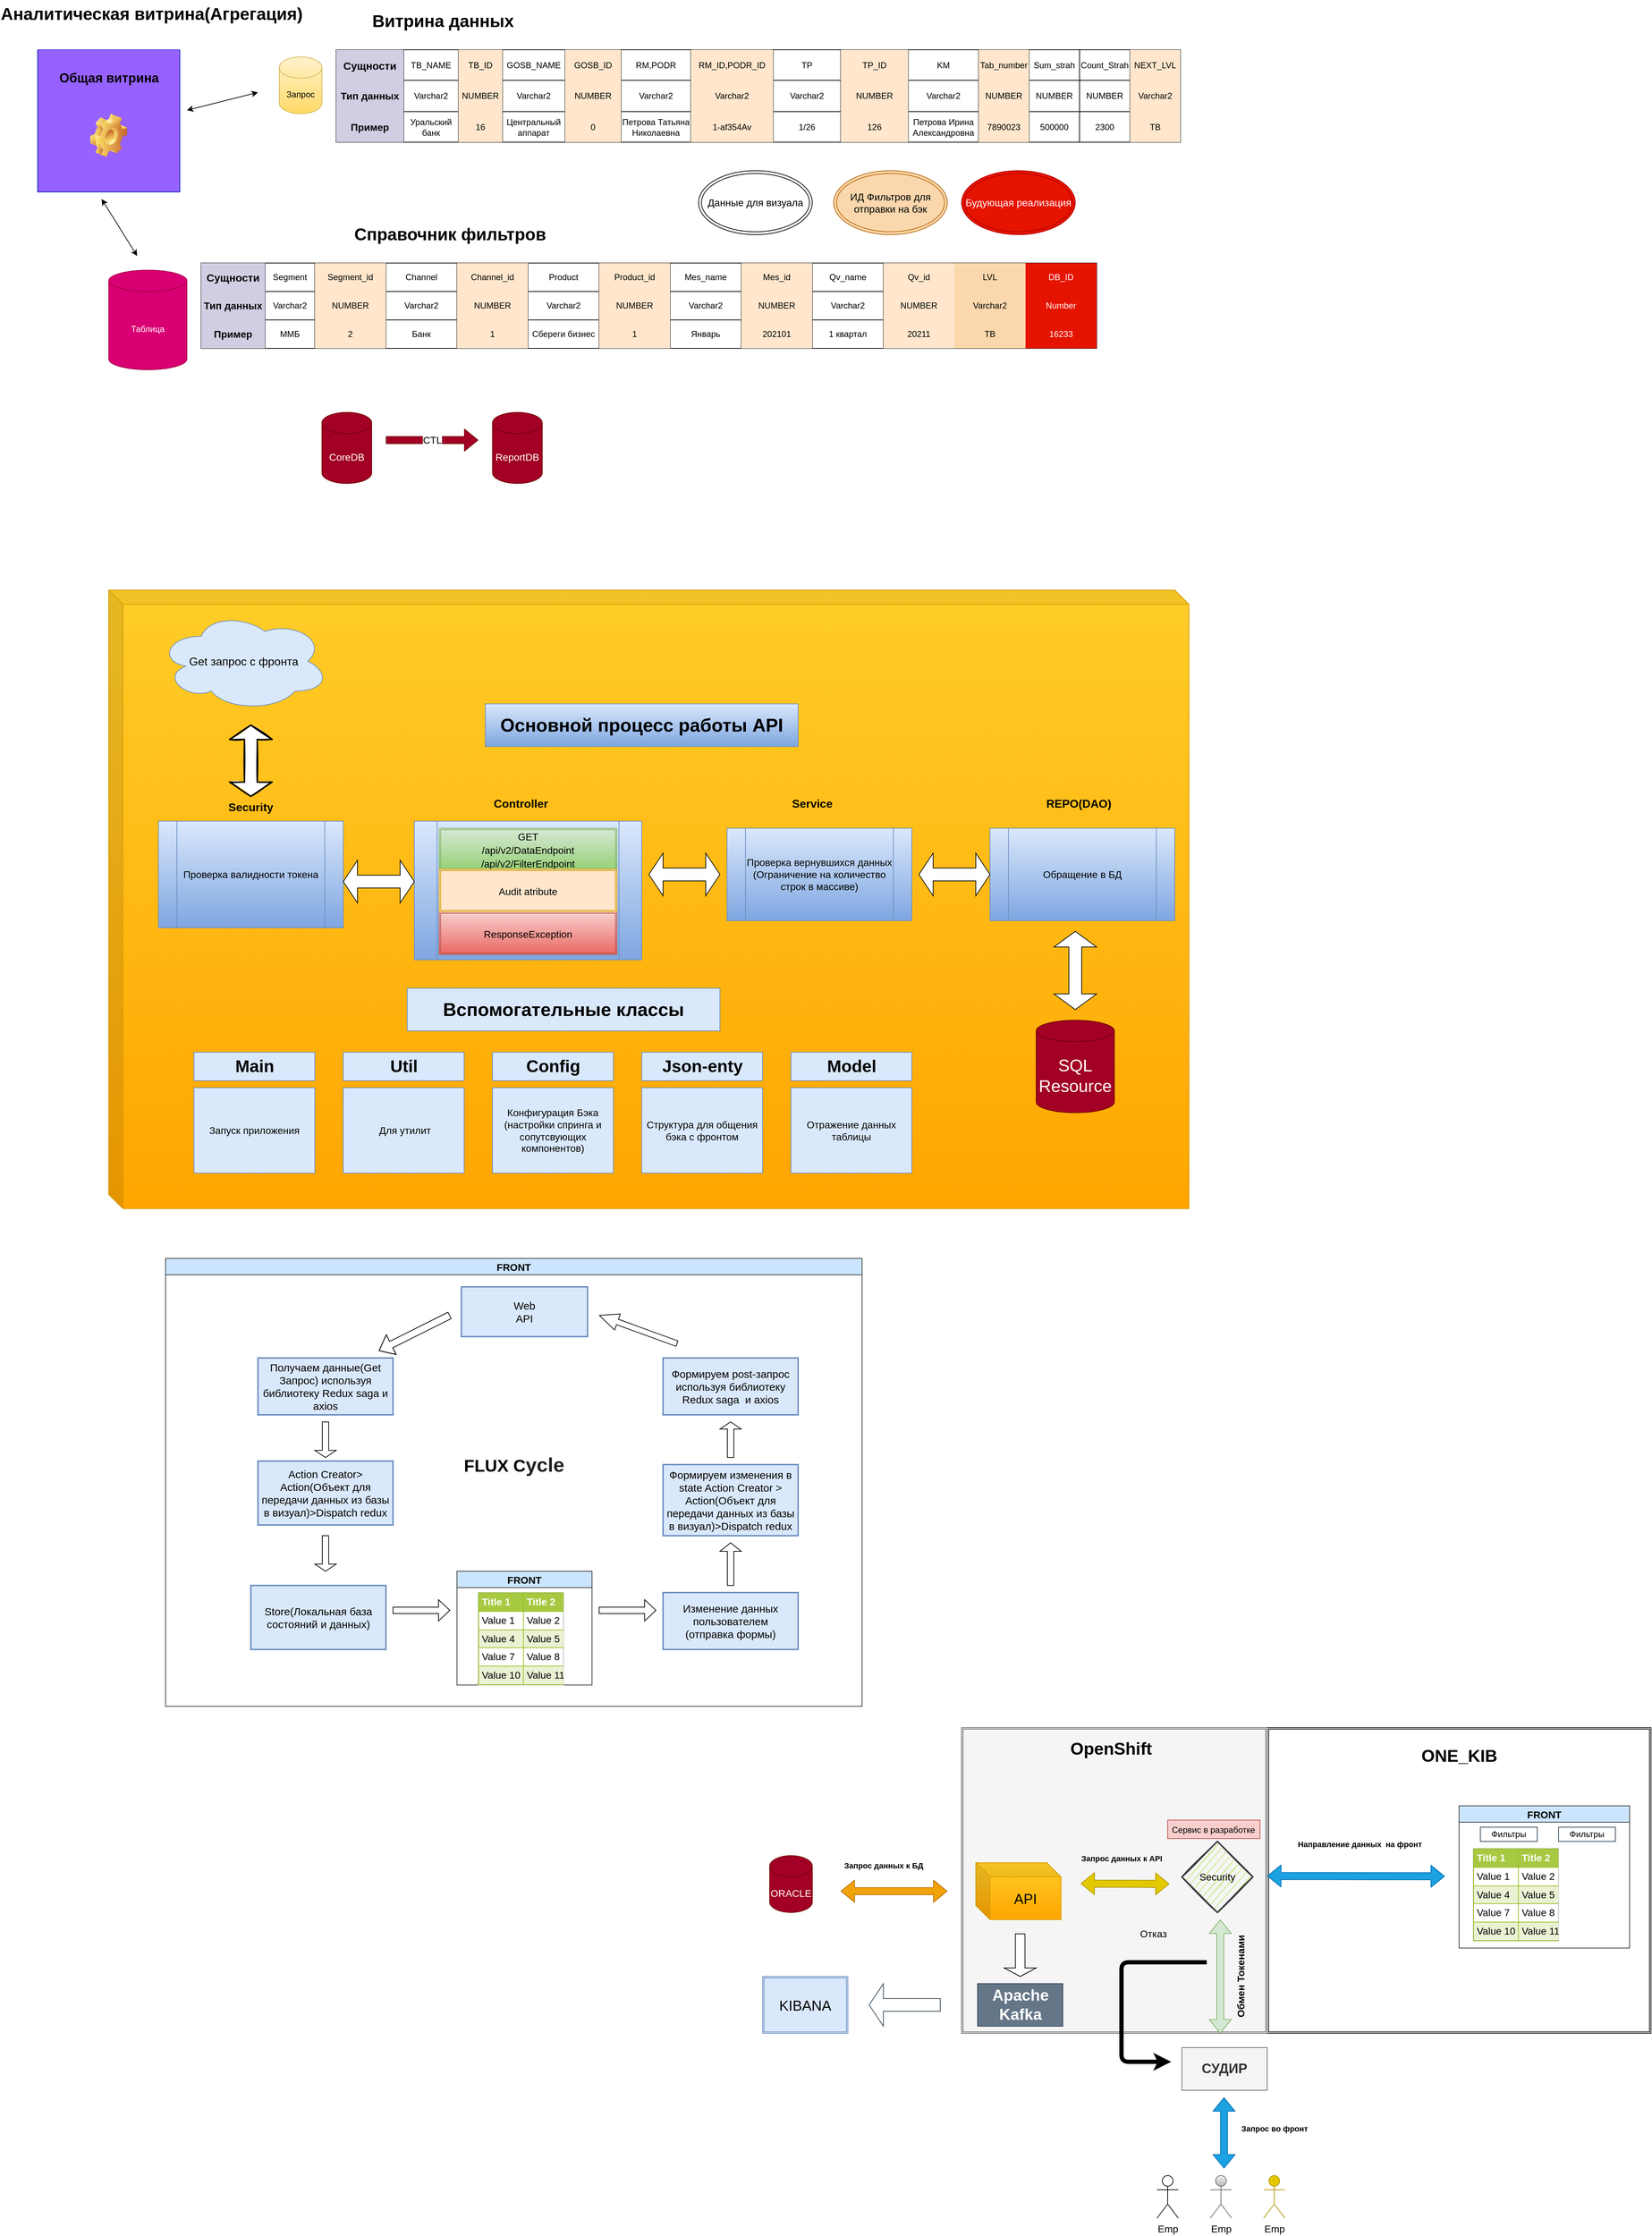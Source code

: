 <mxfile version="15.2.7" type="github">
  <diagram id="ZIN-xYuzpI-XV8i7ytl3" name="Page-1">
    <mxGraphModel dx="1673" dy="1038" grid="1" gridSize="10" guides="1" tooltips="1" connect="1" arrows="1" fold="1" page="1" pageScale="1" pageWidth="2339" pageHeight="3300" math="0" shadow="0">
      <root>
        <mxCell id="0" />
        <mxCell id="1" parent="0" />
        <mxCell id="FY8OjrovpsQSVtT9R5It-285" value="" style="shape=ext;double=1;rounded=0;whiteSpace=wrap;html=1;fontSize=14;gradientColor=none;" parent="1" vertex="1">
          <mxGeometry x="1790" y="2580" width="540" height="430" as="geometry" />
        </mxCell>
        <mxCell id="UDcMvVBgL4GuINtxcGWQ-33" value="" style="shape=ext;double=1;whiteSpace=wrap;html=1;aspect=fixed;fillColor=#f5f5f5;strokeColor=#666666;fontColor=#333333;" vertex="1" parent="1">
          <mxGeometry x="1360" y="2580" width="430" height="430" as="geometry" />
        </mxCell>
        <mxCell id="FY8OjrovpsQSVtT9R5It-1" value="Таблица" style="shape=cylinder3;whiteSpace=wrap;html=1;boundedLbl=1;backgroundOutline=1;size=15;flipV=0;fillColor=#d80073;strokeColor=#A50040;fontColor=#ffffff;" parent="1" vertex="1">
          <mxGeometry x="160" y="530" width="110" height="140" as="geometry" />
        </mxCell>
        <mxCell id="FY8OjrovpsQSVtT9R5It-2" value="" style="shape=table;html=1;whiteSpace=wrap;startSize=0;container=1;collapsible=0;childLayout=tableLayout;" parent="1" vertex="1">
          <mxGeometry x="480" y="220" width="1188" height="130" as="geometry" />
        </mxCell>
        <mxCell id="FY8OjrovpsQSVtT9R5It-3" value="" style="shape=partialRectangle;html=1;whiteSpace=wrap;collapsible=0;dropTarget=0;pointerEvents=0;fillColor=none;top=0;left=0;bottom=0;right=0;points=[[0,0.5],[1,0.5]];portConstraint=eastwest;" parent="FY8OjrovpsQSVtT9R5It-2" vertex="1">
          <mxGeometry width="1188" height="43" as="geometry" />
        </mxCell>
        <mxCell id="FY8OjrovpsQSVtT9R5It-4" value="Сущности" style="shape=partialRectangle;html=1;whiteSpace=wrap;connectable=0;fillColor=#d0cee2;top=0;left=0;bottom=0;right=0;overflow=hidden;pointerEvents=1;fontStyle=1;fontSize=15;strokeColor=#56517e;" parent="FY8OjrovpsQSVtT9R5It-3" vertex="1">
          <mxGeometry width="95" height="43" as="geometry" />
        </mxCell>
        <mxCell id="FY8OjrovpsQSVtT9R5It-5" value="TB_NAME" style="shape=partialRectangle;html=1;whiteSpace=wrap;connectable=0;fillColor=none;top=0;left=0;bottom=0;right=0;overflow=hidden;pointerEvents=1;" parent="FY8OjrovpsQSVtT9R5It-3" vertex="1">
          <mxGeometry x="95" width="77" height="43" as="geometry" />
        </mxCell>
        <mxCell id="FY8OjrovpsQSVtT9R5It-6" value="TB_ID" style="shape=partialRectangle;html=1;whiteSpace=wrap;connectable=0;fillColor=#ffe6cc;top=0;left=0;bottom=0;right=0;overflow=hidden;pointerEvents=1;strokeColor=#d79b00;" parent="FY8OjrovpsQSVtT9R5It-3" vertex="1">
          <mxGeometry x="172" width="62" height="43" as="geometry" />
        </mxCell>
        <mxCell id="FY8OjrovpsQSVtT9R5It-53" value="GOSB_NAME" style="shape=partialRectangle;html=1;whiteSpace=wrap;connectable=0;fillColor=none;top=0;left=0;bottom=0;right=0;overflow=hidden;pointerEvents=1;" parent="FY8OjrovpsQSVtT9R5It-3" vertex="1">
          <mxGeometry x="234" width="88" height="43" as="geometry" />
        </mxCell>
        <mxCell id="FY8OjrovpsQSVtT9R5It-56" value="GOSB_ID" style="shape=partialRectangle;html=1;whiteSpace=wrap;connectable=0;fillColor=#ffe6cc;top=0;left=0;bottom=0;right=0;overflow=hidden;pointerEvents=1;strokeColor=#d79b00;" parent="FY8OjrovpsQSVtT9R5It-3" vertex="1">
          <mxGeometry x="322" width="79" height="43" as="geometry" />
        </mxCell>
        <mxCell id="FY8OjrovpsQSVtT9R5It-59" value="RM,PODR" style="shape=partialRectangle;html=1;whiteSpace=wrap;connectable=0;fillColor=none;top=0;left=0;bottom=0;right=0;overflow=hidden;pointerEvents=1;" parent="FY8OjrovpsQSVtT9R5It-3" vertex="1">
          <mxGeometry x="401" width="98" height="43" as="geometry" />
        </mxCell>
        <mxCell id="FY8OjrovpsQSVtT9R5It-97" value="RM_ID,PODR_ID" style="shape=partialRectangle;html=1;whiteSpace=wrap;connectable=0;fillColor=#ffe6cc;top=0;left=0;bottom=0;right=0;overflow=hidden;pointerEvents=1;strokeColor=#d79b00;" parent="FY8OjrovpsQSVtT9R5It-3" vertex="1">
          <mxGeometry x="499" width="116" height="43" as="geometry" />
        </mxCell>
        <mxCell id="FY8OjrovpsQSVtT9R5It-94" value="TP" style="shape=partialRectangle;html=1;whiteSpace=wrap;connectable=0;fillColor=none;top=0;left=0;bottom=0;right=0;overflow=hidden;pointerEvents=1;" parent="FY8OjrovpsQSVtT9R5It-3" vertex="1">
          <mxGeometry x="615" width="95" height="43" as="geometry" />
        </mxCell>
        <mxCell id="FY8OjrovpsQSVtT9R5It-222" value="TP_ID" style="shape=partialRectangle;html=1;whiteSpace=wrap;connectable=0;fillColor=#ffe6cc;top=0;left=0;bottom=0;right=0;overflow=hidden;pointerEvents=1;strokeColor=#d79b00;" parent="FY8OjrovpsQSVtT9R5It-3" vertex="1">
          <mxGeometry x="710" width="95" height="43" as="geometry" />
        </mxCell>
        <mxCell id="FY8OjrovpsQSVtT9R5It-88" value="KM" style="shape=partialRectangle;html=1;whiteSpace=wrap;connectable=0;fillColor=none;top=0;left=0;bottom=0;right=0;overflow=hidden;pointerEvents=1;" parent="FY8OjrovpsQSVtT9R5It-3" vertex="1">
          <mxGeometry x="805" width="99" height="43" as="geometry" />
        </mxCell>
        <mxCell id="FY8OjrovpsQSVtT9R5It-106" value="Tab_number" style="shape=partialRectangle;html=1;whiteSpace=wrap;connectable=0;fillColor=#ffe6cc;top=0;left=0;bottom=0;right=0;overflow=hidden;pointerEvents=1;strokeColor=#d79b00;" parent="FY8OjrovpsQSVtT9R5It-3" vertex="1">
          <mxGeometry x="904" width="71" height="43" as="geometry" />
        </mxCell>
        <mxCell id="FY8OjrovpsQSVtT9R5It-193" value="Sum_strah" style="shape=partialRectangle;html=1;whiteSpace=wrap;connectable=0;fillColor=none;top=0;left=0;bottom=0;right=0;overflow=hidden;pointerEvents=1;" parent="FY8OjrovpsQSVtT9R5It-3" vertex="1">
          <mxGeometry x="975" width="71" height="43" as="geometry" />
        </mxCell>
        <mxCell id="FY8OjrovpsQSVtT9R5It-196" value="Count_Strah" style="shape=partialRectangle;html=1;whiteSpace=wrap;connectable=0;fillColor=none;top=0;left=0;bottom=0;right=0;overflow=hidden;pointerEvents=1;" parent="FY8OjrovpsQSVtT9R5It-3" vertex="1">
          <mxGeometry x="1046" width="71" height="43" as="geometry" />
        </mxCell>
        <mxCell id="FY8OjrovpsQSVtT9R5It-230" value="NEXT_LVL" style="shape=partialRectangle;html=1;whiteSpace=wrap;connectable=0;fillColor=#ffe6cc;top=0;left=0;bottom=0;right=0;overflow=hidden;pointerEvents=1;strokeColor=#d79b00;" parent="FY8OjrovpsQSVtT9R5It-3" vertex="1">
          <mxGeometry x="1117" width="71" height="43" as="geometry" />
        </mxCell>
        <mxCell id="FY8OjrovpsQSVtT9R5It-7" value="" style="shape=partialRectangle;html=1;whiteSpace=wrap;collapsible=0;dropTarget=0;pointerEvents=0;fillColor=none;top=0;left=0;bottom=0;right=0;points=[[0,0.5],[1,0.5]];portConstraint=eastwest;" parent="FY8OjrovpsQSVtT9R5It-2" vertex="1">
          <mxGeometry y="43" width="1188" height="44" as="geometry" />
        </mxCell>
        <mxCell id="FY8OjrovpsQSVtT9R5It-8" value="Тип данных" style="shape=partialRectangle;html=1;whiteSpace=wrap;connectable=0;fillColor=#d0cee2;top=0;left=0;bottom=0;right=0;overflow=hidden;pointerEvents=1;fontStyle=1;fontSize=14;strokeColor=#56517e;" parent="FY8OjrovpsQSVtT9R5It-7" vertex="1">
          <mxGeometry width="95" height="44" as="geometry" />
        </mxCell>
        <mxCell id="FY8OjrovpsQSVtT9R5It-9" value="Varchar2" style="shape=partialRectangle;html=1;whiteSpace=wrap;connectable=0;fillColor=none;top=0;left=0;bottom=0;right=0;overflow=hidden;pointerEvents=1;" parent="FY8OjrovpsQSVtT9R5It-7" vertex="1">
          <mxGeometry x="95" width="77" height="44" as="geometry" />
        </mxCell>
        <mxCell id="FY8OjrovpsQSVtT9R5It-10" value="NUMBER" style="shape=partialRectangle;html=1;whiteSpace=wrap;connectable=0;fillColor=#ffe6cc;top=0;left=0;bottom=0;right=0;overflow=hidden;pointerEvents=1;strokeColor=#d79b00;" parent="FY8OjrovpsQSVtT9R5It-7" vertex="1">
          <mxGeometry x="172" width="62" height="44" as="geometry" />
        </mxCell>
        <mxCell id="FY8OjrovpsQSVtT9R5It-54" value="&lt;span&gt;Varchar2&lt;/span&gt;" style="shape=partialRectangle;html=1;whiteSpace=wrap;connectable=0;fillColor=none;top=0;left=0;bottom=0;right=0;overflow=hidden;pointerEvents=1;" parent="FY8OjrovpsQSVtT9R5It-7" vertex="1">
          <mxGeometry x="234" width="88" height="44" as="geometry" />
        </mxCell>
        <mxCell id="FY8OjrovpsQSVtT9R5It-57" value="&lt;span&gt;NUMBER&lt;/span&gt;" style="shape=partialRectangle;html=1;whiteSpace=wrap;connectable=0;fillColor=#ffe6cc;top=0;left=0;bottom=0;right=0;overflow=hidden;pointerEvents=1;strokeColor=#d79b00;" parent="FY8OjrovpsQSVtT9R5It-7" vertex="1">
          <mxGeometry x="322" width="79" height="44" as="geometry" />
        </mxCell>
        <mxCell id="FY8OjrovpsQSVtT9R5It-60" value="&lt;span&gt;Varchar2&lt;/span&gt;" style="shape=partialRectangle;html=1;whiteSpace=wrap;connectable=0;fillColor=none;top=0;left=0;bottom=0;right=0;overflow=hidden;pointerEvents=1;" parent="FY8OjrovpsQSVtT9R5It-7" vertex="1">
          <mxGeometry x="401" width="98" height="44" as="geometry" />
        </mxCell>
        <mxCell id="FY8OjrovpsQSVtT9R5It-98" value="&lt;span&gt;Varchar2&lt;/span&gt;" style="shape=partialRectangle;html=1;whiteSpace=wrap;connectable=0;fillColor=#ffe6cc;top=0;left=0;bottom=0;right=0;overflow=hidden;pointerEvents=1;strokeColor=#d79b00;" parent="FY8OjrovpsQSVtT9R5It-7" vertex="1">
          <mxGeometry x="499" width="116" height="44" as="geometry" />
        </mxCell>
        <mxCell id="FY8OjrovpsQSVtT9R5It-95" value="&lt;span&gt;Varchar2&lt;/span&gt;" style="shape=partialRectangle;html=1;whiteSpace=wrap;connectable=0;fillColor=none;top=0;left=0;bottom=0;right=0;overflow=hidden;pointerEvents=1;" parent="FY8OjrovpsQSVtT9R5It-7" vertex="1">
          <mxGeometry x="615" width="95" height="44" as="geometry" />
        </mxCell>
        <mxCell id="FY8OjrovpsQSVtT9R5It-223" value="NUMBER" style="shape=partialRectangle;html=1;whiteSpace=wrap;connectable=0;fillColor=#ffe6cc;top=0;left=0;bottom=0;right=0;overflow=hidden;pointerEvents=1;strokeColor=#d79b00;" parent="FY8OjrovpsQSVtT9R5It-7" vertex="1">
          <mxGeometry x="710" width="95" height="44" as="geometry" />
        </mxCell>
        <mxCell id="FY8OjrovpsQSVtT9R5It-89" value="&lt;span&gt;Varchar2&lt;/span&gt;" style="shape=partialRectangle;html=1;whiteSpace=wrap;connectable=0;fillColor=none;top=0;left=0;bottom=0;right=0;overflow=hidden;pointerEvents=1;" parent="FY8OjrovpsQSVtT9R5It-7" vertex="1">
          <mxGeometry x="805" width="99" height="44" as="geometry" />
        </mxCell>
        <mxCell id="FY8OjrovpsQSVtT9R5It-107" value="&lt;span&gt;NUMBER&lt;/span&gt;" style="shape=partialRectangle;html=1;whiteSpace=wrap;connectable=0;fillColor=#ffe6cc;top=0;left=0;bottom=0;right=0;overflow=hidden;pointerEvents=1;strokeColor=#d79b00;" parent="FY8OjrovpsQSVtT9R5It-7" vertex="1">
          <mxGeometry x="904" width="71" height="44" as="geometry" />
        </mxCell>
        <mxCell id="FY8OjrovpsQSVtT9R5It-194" value="&lt;span&gt;NUMBER&lt;/span&gt;" style="shape=partialRectangle;html=1;whiteSpace=wrap;connectable=0;fillColor=none;top=0;left=0;bottom=0;right=0;overflow=hidden;pointerEvents=1;" parent="FY8OjrovpsQSVtT9R5It-7" vertex="1">
          <mxGeometry x="975" width="71" height="44" as="geometry" />
        </mxCell>
        <mxCell id="FY8OjrovpsQSVtT9R5It-197" value="&lt;span&gt;NUMBER&lt;/span&gt;" style="shape=partialRectangle;html=1;whiteSpace=wrap;connectable=0;fillColor=none;top=0;left=0;bottom=0;right=0;overflow=hidden;pointerEvents=1;" parent="FY8OjrovpsQSVtT9R5It-7" vertex="1">
          <mxGeometry x="1046" width="71" height="44" as="geometry" />
        </mxCell>
        <mxCell id="FY8OjrovpsQSVtT9R5It-231" value="Varchar2" style="shape=partialRectangle;html=1;whiteSpace=wrap;connectable=0;fillColor=#ffe6cc;top=0;left=0;bottom=0;right=0;overflow=hidden;pointerEvents=1;strokeColor=#d79b00;" parent="FY8OjrovpsQSVtT9R5It-7" vertex="1">
          <mxGeometry x="1117" width="71" height="44" as="geometry" />
        </mxCell>
        <mxCell id="FY8OjrovpsQSVtT9R5It-11" value="" style="shape=partialRectangle;html=1;whiteSpace=wrap;collapsible=0;dropTarget=0;pointerEvents=0;fillColor=none;top=0;left=0;bottom=0;right=0;points=[[0,0.5],[1,0.5]];portConstraint=eastwest;" parent="FY8OjrovpsQSVtT9R5It-2" vertex="1">
          <mxGeometry y="87" width="1188" height="43" as="geometry" />
        </mxCell>
        <mxCell id="FY8OjrovpsQSVtT9R5It-12" value="Пример" style="shape=partialRectangle;html=1;whiteSpace=wrap;connectable=0;fillColor=#d0cee2;top=0;left=0;bottom=0;right=0;overflow=hidden;pointerEvents=1;fontStyle=1;fontSize=14;strokeColor=#56517e;" parent="FY8OjrovpsQSVtT9R5It-11" vertex="1">
          <mxGeometry width="95" height="43" as="geometry" />
        </mxCell>
        <mxCell id="FY8OjrovpsQSVtT9R5It-13" value="Уральский банк" style="shape=partialRectangle;html=1;whiteSpace=wrap;connectable=0;fillColor=none;top=0;left=0;bottom=0;right=0;overflow=hidden;pointerEvents=1;" parent="FY8OjrovpsQSVtT9R5It-11" vertex="1">
          <mxGeometry x="95" width="77" height="43" as="geometry" />
        </mxCell>
        <mxCell id="FY8OjrovpsQSVtT9R5It-14" value="16" style="shape=partialRectangle;html=1;whiteSpace=wrap;connectable=0;fillColor=#ffe6cc;top=0;left=0;bottom=0;right=0;overflow=hidden;pointerEvents=1;strokeColor=#d79b00;" parent="FY8OjrovpsQSVtT9R5It-11" vertex="1">
          <mxGeometry x="172" width="62" height="43" as="geometry" />
        </mxCell>
        <mxCell id="FY8OjrovpsQSVtT9R5It-55" value="Центральный аппарат" style="shape=partialRectangle;html=1;whiteSpace=wrap;connectable=0;fillColor=none;top=0;left=0;bottom=0;right=0;overflow=hidden;pointerEvents=1;" parent="FY8OjrovpsQSVtT9R5It-11" vertex="1">
          <mxGeometry x="234" width="88" height="43" as="geometry" />
        </mxCell>
        <mxCell id="FY8OjrovpsQSVtT9R5It-58" value="0" style="shape=partialRectangle;html=1;whiteSpace=wrap;connectable=0;fillColor=#ffe6cc;top=0;left=0;bottom=0;right=0;overflow=hidden;pointerEvents=1;strokeColor=#d79b00;" parent="FY8OjrovpsQSVtT9R5It-11" vertex="1">
          <mxGeometry x="322" width="79" height="43" as="geometry" />
        </mxCell>
        <mxCell id="FY8OjrovpsQSVtT9R5It-61" value="Петрова Татьяна Николаевна" style="shape=partialRectangle;html=1;whiteSpace=wrap;connectable=0;fillColor=none;top=0;left=0;bottom=0;right=0;overflow=hidden;pointerEvents=1;" parent="FY8OjrovpsQSVtT9R5It-11" vertex="1">
          <mxGeometry x="401" width="98" height="43" as="geometry" />
        </mxCell>
        <mxCell id="FY8OjrovpsQSVtT9R5It-99" value="1-af354Av" style="shape=partialRectangle;html=1;whiteSpace=wrap;connectable=0;fillColor=#ffe6cc;top=0;left=0;bottom=0;right=0;overflow=hidden;pointerEvents=1;strokeColor=#d79b00;" parent="FY8OjrovpsQSVtT9R5It-11" vertex="1">
          <mxGeometry x="499" width="116" height="43" as="geometry" />
        </mxCell>
        <mxCell id="FY8OjrovpsQSVtT9R5It-96" value="1/26" style="shape=partialRectangle;html=1;whiteSpace=wrap;connectable=0;fillColor=none;top=0;left=0;bottom=0;right=0;overflow=hidden;pointerEvents=1;" parent="FY8OjrovpsQSVtT9R5It-11" vertex="1">
          <mxGeometry x="615" width="95" height="43" as="geometry" />
        </mxCell>
        <mxCell id="FY8OjrovpsQSVtT9R5It-224" value="126" style="shape=partialRectangle;html=1;whiteSpace=wrap;connectable=0;fillColor=#ffe6cc;top=0;left=0;bottom=0;right=0;overflow=hidden;pointerEvents=1;strokeColor=#d79b00;" parent="FY8OjrovpsQSVtT9R5It-11" vertex="1">
          <mxGeometry x="710" width="95" height="43" as="geometry" />
        </mxCell>
        <mxCell id="FY8OjrovpsQSVtT9R5It-90" value="Петрова Ирина Александровна" style="shape=partialRectangle;html=1;whiteSpace=wrap;connectable=0;fillColor=none;top=0;left=0;bottom=0;right=0;overflow=hidden;pointerEvents=1;" parent="FY8OjrovpsQSVtT9R5It-11" vertex="1">
          <mxGeometry x="805" width="99" height="43" as="geometry" />
        </mxCell>
        <mxCell id="FY8OjrovpsQSVtT9R5It-108" value="7890023" style="shape=partialRectangle;html=1;whiteSpace=wrap;connectable=0;fillColor=#ffe6cc;top=0;left=0;bottom=0;right=0;overflow=hidden;pointerEvents=1;strokeColor=#d79b00;" parent="FY8OjrovpsQSVtT9R5It-11" vertex="1">
          <mxGeometry x="904" width="71" height="43" as="geometry" />
        </mxCell>
        <mxCell id="FY8OjrovpsQSVtT9R5It-195" value="500000" style="shape=partialRectangle;html=1;whiteSpace=wrap;connectable=0;fillColor=none;top=0;left=0;bottom=0;right=0;overflow=hidden;pointerEvents=1;" parent="FY8OjrovpsQSVtT9R5It-11" vertex="1">
          <mxGeometry x="975" width="71" height="43" as="geometry" />
        </mxCell>
        <mxCell id="FY8OjrovpsQSVtT9R5It-198" value="2300" style="shape=partialRectangle;html=1;whiteSpace=wrap;connectable=0;fillColor=none;top=0;left=0;bottom=0;right=0;overflow=hidden;pointerEvents=1;" parent="FY8OjrovpsQSVtT9R5It-11" vertex="1">
          <mxGeometry x="1046" width="71" height="43" as="geometry" />
        </mxCell>
        <mxCell id="FY8OjrovpsQSVtT9R5It-232" value="TB" style="shape=partialRectangle;html=1;whiteSpace=wrap;connectable=0;fillColor=#ffe6cc;top=0;left=0;bottom=0;right=0;overflow=hidden;pointerEvents=1;strokeColor=#d79b00;" parent="FY8OjrovpsQSVtT9R5It-11" vertex="1">
          <mxGeometry x="1117" width="71" height="43" as="geometry" />
        </mxCell>
        <mxCell id="FY8OjrovpsQSVtT9R5It-41" value="Витрина данных" style="text;strokeColor=none;fillColor=none;html=1;fontSize=24;fontStyle=1;verticalAlign=middle;align=center;" parent="1" vertex="1">
          <mxGeometry x="580" y="160" width="100" height="40" as="geometry" />
        </mxCell>
        <mxCell id="FY8OjrovpsQSVtT9R5It-128" value="" style="shape=table;html=1;whiteSpace=wrap;startSize=0;container=1;collapsible=0;childLayout=tableLayout;" parent="1" vertex="1">
          <mxGeometry x="290" y="520" width="1260" height="120" as="geometry" />
        </mxCell>
        <mxCell id="FY8OjrovpsQSVtT9R5It-129" value="" style="shape=partialRectangle;html=1;whiteSpace=wrap;collapsible=0;dropTarget=0;pointerEvents=0;fillColor=none;top=0;left=0;bottom=0;right=0;points=[[0,0.5],[1,0.5]];portConstraint=eastwest;" parent="FY8OjrovpsQSVtT9R5It-128" vertex="1">
          <mxGeometry width="1260" height="40" as="geometry" />
        </mxCell>
        <mxCell id="FY8OjrovpsQSVtT9R5It-130" value="Сущности" style="shape=partialRectangle;html=1;whiteSpace=wrap;connectable=0;fillColor=#d0cee2;top=0;left=0;bottom=0;right=0;overflow=hidden;pointerEvents=1;fontStyle=1;fontSize=15;strokeColor=#56517e;" parent="FY8OjrovpsQSVtT9R5It-129" vertex="1">
          <mxGeometry width="90" height="40" as="geometry" />
        </mxCell>
        <mxCell id="FY8OjrovpsQSVtT9R5It-140" value="Segment" style="shape=partialRectangle;html=1;whiteSpace=wrap;connectable=0;fillColor=none;top=0;left=0;bottom=0;right=0;overflow=hidden;pointerEvents=1;" parent="FY8OjrovpsQSVtT9R5It-129" vertex="1">
          <mxGeometry x="90" width="70" height="40" as="geometry" />
        </mxCell>
        <mxCell id="FY8OjrovpsQSVtT9R5It-141" value="Segment_id" style="shape=partialRectangle;html=1;whiteSpace=wrap;connectable=0;fillColor=#ffe6cc;top=0;left=0;bottom=0;right=0;overflow=hidden;pointerEvents=1;strokeColor=#d79b00;" parent="FY8OjrovpsQSVtT9R5It-129" vertex="1">
          <mxGeometry x="160" width="100" height="40" as="geometry" />
        </mxCell>
        <mxCell id="FY8OjrovpsQSVtT9R5It-142" value="Channel" style="shape=partialRectangle;html=1;whiteSpace=wrap;connectable=0;fillColor=none;top=0;left=0;bottom=0;right=0;overflow=hidden;pointerEvents=1;" parent="FY8OjrovpsQSVtT9R5It-129" vertex="1">
          <mxGeometry x="260" width="100" height="40" as="geometry" />
        </mxCell>
        <mxCell id="FY8OjrovpsQSVtT9R5It-143" value="Channel_id" style="shape=partialRectangle;html=1;whiteSpace=wrap;connectable=0;fillColor=#ffe6cc;top=0;left=0;bottom=0;right=0;overflow=hidden;pointerEvents=1;strokeColor=#d79b00;" parent="FY8OjrovpsQSVtT9R5It-129" vertex="1">
          <mxGeometry x="360" width="100" height="40" as="geometry" />
        </mxCell>
        <mxCell id="FY8OjrovpsQSVtT9R5It-144" value="Product" style="shape=partialRectangle;html=1;whiteSpace=wrap;connectable=0;fillColor=none;top=0;left=0;bottom=0;right=0;overflow=hidden;pointerEvents=1;" parent="FY8OjrovpsQSVtT9R5It-129" vertex="1">
          <mxGeometry x="460" width="100" height="40" as="geometry" />
        </mxCell>
        <mxCell id="FY8OjrovpsQSVtT9R5It-145" value="Product_id" style="shape=partialRectangle;html=1;whiteSpace=wrap;connectable=0;fillColor=#ffe6cc;top=0;left=0;bottom=0;right=0;overflow=hidden;pointerEvents=1;strokeColor=#d79b00;" parent="FY8OjrovpsQSVtT9R5It-129" vertex="1">
          <mxGeometry x="560" width="100" height="40" as="geometry" />
        </mxCell>
        <mxCell id="FY8OjrovpsQSVtT9R5It-181" value="Mes_name" style="shape=partialRectangle;html=1;whiteSpace=wrap;connectable=0;fillColor=none;top=0;left=0;bottom=0;right=0;overflow=hidden;pointerEvents=1;" parent="FY8OjrovpsQSVtT9R5It-129" vertex="1">
          <mxGeometry x="660" width="100" height="40" as="geometry" />
        </mxCell>
        <mxCell id="FY8OjrovpsQSVtT9R5It-184" value="Mes_id" style="shape=partialRectangle;html=1;whiteSpace=wrap;connectable=0;fillColor=#ffe6cc;top=0;left=0;bottom=0;right=0;overflow=hidden;pointerEvents=1;strokeColor=#d79b00;" parent="FY8OjrovpsQSVtT9R5It-129" vertex="1">
          <mxGeometry x="760" width="100" height="40" as="geometry" />
        </mxCell>
        <mxCell id="FY8OjrovpsQSVtT9R5It-187" value="Qv_name" style="shape=partialRectangle;html=1;whiteSpace=wrap;connectable=0;fillColor=none;top=0;left=0;bottom=0;right=0;overflow=hidden;pointerEvents=1;" parent="FY8OjrovpsQSVtT9R5It-129" vertex="1">
          <mxGeometry x="860" width="100" height="40" as="geometry" />
        </mxCell>
        <mxCell id="FY8OjrovpsQSVtT9R5It-190" value="Qv_id" style="shape=partialRectangle;html=1;whiteSpace=wrap;connectable=0;fillColor=#ffe6cc;top=0;left=0;bottom=0;right=0;overflow=hidden;pointerEvents=1;strokeColor=#d79b00;" parent="FY8OjrovpsQSVtT9R5It-129" vertex="1">
          <mxGeometry x="960" width="100" height="40" as="geometry" />
        </mxCell>
        <mxCell id="FY8OjrovpsQSVtT9R5It-205" value="LVL" style="shape=partialRectangle;html=1;whiteSpace=wrap;connectable=0;fillColor=#fad7ac;top=0;left=0;bottom=0;right=0;overflow=hidden;pointerEvents=1;strokeColor=#b46504;" parent="FY8OjrovpsQSVtT9R5It-129" vertex="1">
          <mxGeometry x="1060" width="100" height="40" as="geometry" />
        </mxCell>
        <mxCell id="FY8OjrovpsQSVtT9R5It-233" value="DB_ID" style="shape=partialRectangle;html=1;whiteSpace=wrap;connectable=0;fillColor=#e51400;top=0;left=0;bottom=0;right=0;overflow=hidden;pointerEvents=1;strokeColor=#B20000;fontColor=#ffffff;" parent="FY8OjrovpsQSVtT9R5It-129" vertex="1">
          <mxGeometry x="1160" width="100" height="40" as="geometry" />
        </mxCell>
        <mxCell id="FY8OjrovpsQSVtT9R5It-146" value="" style="shape=partialRectangle;html=1;whiteSpace=wrap;collapsible=0;dropTarget=0;pointerEvents=0;fillColor=none;top=0;left=0;bottom=0;right=0;points=[[0,0.5],[1,0.5]];portConstraint=eastwest;" parent="FY8OjrovpsQSVtT9R5It-128" vertex="1">
          <mxGeometry y="40" width="1260" height="40" as="geometry" />
        </mxCell>
        <mxCell id="FY8OjrovpsQSVtT9R5It-147" value="Тип данных" style="shape=partialRectangle;html=1;whiteSpace=wrap;connectable=0;fillColor=#d0cee2;top=0;left=0;bottom=0;right=0;overflow=hidden;pointerEvents=1;fontStyle=1;fontSize=14;strokeColor=#56517e;" parent="FY8OjrovpsQSVtT9R5It-146" vertex="1">
          <mxGeometry width="90" height="40" as="geometry" />
        </mxCell>
        <mxCell id="FY8OjrovpsQSVtT9R5It-157" value="&lt;span&gt;Varchar2&lt;/span&gt;" style="shape=partialRectangle;html=1;whiteSpace=wrap;connectable=0;fillColor=none;top=0;left=0;bottom=0;right=0;overflow=hidden;pointerEvents=1;" parent="FY8OjrovpsQSVtT9R5It-146" vertex="1">
          <mxGeometry x="90" width="70" height="40" as="geometry" />
        </mxCell>
        <mxCell id="FY8OjrovpsQSVtT9R5It-158" value="&lt;span&gt;NUMBER&lt;/span&gt;" style="shape=partialRectangle;html=1;whiteSpace=wrap;connectable=0;fillColor=#ffe6cc;top=0;left=0;bottom=0;right=0;overflow=hidden;pointerEvents=1;strokeColor=#d79b00;" parent="FY8OjrovpsQSVtT9R5It-146" vertex="1">
          <mxGeometry x="160" width="100" height="40" as="geometry" />
        </mxCell>
        <mxCell id="FY8OjrovpsQSVtT9R5It-159" value="&lt;span&gt;Varchar2&lt;/span&gt;" style="shape=partialRectangle;html=1;whiteSpace=wrap;connectable=0;fillColor=none;top=0;left=0;bottom=0;right=0;overflow=hidden;pointerEvents=1;" parent="FY8OjrovpsQSVtT9R5It-146" vertex="1">
          <mxGeometry x="260" width="100" height="40" as="geometry" />
        </mxCell>
        <mxCell id="FY8OjrovpsQSVtT9R5It-160" value="&lt;span&gt;NUMBER&lt;/span&gt;" style="shape=partialRectangle;html=1;whiteSpace=wrap;connectable=0;fillColor=#ffe6cc;top=0;left=0;bottom=0;right=0;overflow=hidden;pointerEvents=1;strokeColor=#d79b00;" parent="FY8OjrovpsQSVtT9R5It-146" vertex="1">
          <mxGeometry x="360" width="100" height="40" as="geometry" />
        </mxCell>
        <mxCell id="FY8OjrovpsQSVtT9R5It-161" value="&lt;span&gt;Varchar2&lt;/span&gt;" style="shape=partialRectangle;html=1;whiteSpace=wrap;connectable=0;fillColor=none;top=0;left=0;bottom=0;right=0;overflow=hidden;pointerEvents=1;" parent="FY8OjrovpsQSVtT9R5It-146" vertex="1">
          <mxGeometry x="460" width="100" height="40" as="geometry" />
        </mxCell>
        <mxCell id="FY8OjrovpsQSVtT9R5It-162" value="&lt;span&gt;NUMBER&lt;/span&gt;" style="shape=partialRectangle;html=1;whiteSpace=wrap;connectable=0;fillColor=#ffe6cc;top=0;left=0;bottom=0;right=0;overflow=hidden;pointerEvents=1;strokeColor=#d79b00;" parent="FY8OjrovpsQSVtT9R5It-146" vertex="1">
          <mxGeometry x="560" width="100" height="40" as="geometry" />
        </mxCell>
        <mxCell id="FY8OjrovpsQSVtT9R5It-182" value="Varchar2" style="shape=partialRectangle;html=1;whiteSpace=wrap;connectable=0;fillColor=none;top=0;left=0;bottom=0;right=0;overflow=hidden;pointerEvents=1;" parent="FY8OjrovpsQSVtT9R5It-146" vertex="1">
          <mxGeometry x="660" width="100" height="40" as="geometry" />
        </mxCell>
        <mxCell id="FY8OjrovpsQSVtT9R5It-185" value="&lt;span&gt;NUMBER&lt;/span&gt;" style="shape=partialRectangle;html=1;whiteSpace=wrap;connectable=0;fillColor=#ffe6cc;top=0;left=0;bottom=0;right=0;overflow=hidden;pointerEvents=1;strokeColor=#d79b00;" parent="FY8OjrovpsQSVtT9R5It-146" vertex="1">
          <mxGeometry x="760" width="100" height="40" as="geometry" />
        </mxCell>
        <mxCell id="FY8OjrovpsQSVtT9R5It-188" value="&lt;span&gt;Varchar2&lt;/span&gt;" style="shape=partialRectangle;html=1;whiteSpace=wrap;connectable=0;fillColor=none;top=0;left=0;bottom=0;right=0;overflow=hidden;pointerEvents=1;" parent="FY8OjrovpsQSVtT9R5It-146" vertex="1">
          <mxGeometry x="860" width="100" height="40" as="geometry" />
        </mxCell>
        <mxCell id="FY8OjrovpsQSVtT9R5It-191" value="&lt;span&gt;NUMBER&lt;/span&gt;" style="shape=partialRectangle;html=1;whiteSpace=wrap;connectable=0;fillColor=#ffe6cc;top=0;left=0;bottom=0;right=0;overflow=hidden;pointerEvents=1;strokeColor=#d79b00;" parent="FY8OjrovpsQSVtT9R5It-146" vertex="1">
          <mxGeometry x="960" width="100" height="40" as="geometry" />
        </mxCell>
        <mxCell id="FY8OjrovpsQSVtT9R5It-206" value="Varchar2&lt;span style=&quot;color: rgba(0 , 0 , 0 , 0) ; font-family: monospace ; font-size: 0px&quot;&gt;3CmxGraphModel%3E%3Croot%3E%3CmxCell%20id%3D%220%22%2F%3E%3CmxCell%20id%3D%221%22%20parent%3D%220%22%2F%3E%3CmxCell%20id%3D%222%22%20value%3D%22%26lt%3Bspan%26gt%3BVarchar2%26lt%3B%2Fspan%26gt%3B%22%20style%3D%22shape%3DpartialRectangle%3Bhtml%3D1%3BwhiteSpace%3Dwrap%3Bconnectable%3D0%3BfillColor%3Dnone%3Btop%3D0%3Bleft%3D0%3Bbottom%3D0%3Bright%3D0%3Boverflow%3Dhidden%3BpointerEvents%3D1%3B%22%20vertex%3D%221%22%20parent%3D%221%22%3E%3CmxGeometry%20x%3D%221110%22%20y%3D%22580%22%20width%3D%22100%22%20height%3D%2240%22%20as%3D%22geometry%22%2F%3E%3C%2FmxCell%3E%3C%2Froot%3E%3C%2FmxGraphModel%3E&lt;/span&gt;" style="shape=partialRectangle;html=1;whiteSpace=wrap;connectable=0;fillColor=#fad7ac;top=0;left=0;bottom=0;right=0;overflow=hidden;pointerEvents=1;strokeColor=#b46504;" parent="FY8OjrovpsQSVtT9R5It-146" vertex="1">
          <mxGeometry x="1060" width="100" height="40" as="geometry" />
        </mxCell>
        <mxCell id="FY8OjrovpsQSVtT9R5It-234" value="Number" style="shape=partialRectangle;html=1;whiteSpace=wrap;connectable=0;fillColor=#e51400;top=0;left=0;bottom=0;right=0;overflow=hidden;pointerEvents=1;strokeColor=#B20000;fontColor=#ffffff;" parent="FY8OjrovpsQSVtT9R5It-146" vertex="1">
          <mxGeometry x="1160" width="100" height="40" as="geometry" />
        </mxCell>
        <mxCell id="FY8OjrovpsQSVtT9R5It-163" value="" style="shape=partialRectangle;html=1;whiteSpace=wrap;collapsible=0;dropTarget=0;pointerEvents=0;fillColor=none;top=0;left=0;bottom=0;right=0;points=[[0,0.5],[1,0.5]];portConstraint=eastwest;" parent="FY8OjrovpsQSVtT9R5It-128" vertex="1">
          <mxGeometry y="80" width="1260" height="40" as="geometry" />
        </mxCell>
        <mxCell id="FY8OjrovpsQSVtT9R5It-164" value="Пример" style="shape=partialRectangle;html=1;whiteSpace=wrap;connectable=0;fillColor=#d0cee2;top=0;left=0;bottom=0;right=0;overflow=hidden;pointerEvents=1;fontStyle=1;fontSize=14;strokeColor=#56517e;" parent="FY8OjrovpsQSVtT9R5It-163" vertex="1">
          <mxGeometry width="90" height="40" as="geometry" />
        </mxCell>
        <mxCell id="FY8OjrovpsQSVtT9R5It-174" value="ММБ" style="shape=partialRectangle;html=1;whiteSpace=wrap;connectable=0;fillColor=none;top=0;left=0;bottom=0;right=0;overflow=hidden;pointerEvents=1;" parent="FY8OjrovpsQSVtT9R5It-163" vertex="1">
          <mxGeometry x="90" width="70" height="40" as="geometry" />
        </mxCell>
        <mxCell id="FY8OjrovpsQSVtT9R5It-175" value="2" style="shape=partialRectangle;html=1;whiteSpace=wrap;connectable=0;fillColor=#ffe6cc;top=0;left=0;bottom=0;right=0;overflow=hidden;pointerEvents=1;strokeColor=#d79b00;" parent="FY8OjrovpsQSVtT9R5It-163" vertex="1">
          <mxGeometry x="160" width="100" height="40" as="geometry" />
        </mxCell>
        <mxCell id="FY8OjrovpsQSVtT9R5It-176" value="Банк" style="shape=partialRectangle;html=1;whiteSpace=wrap;connectable=0;fillColor=none;top=0;left=0;bottom=0;right=0;overflow=hidden;pointerEvents=1;" parent="FY8OjrovpsQSVtT9R5It-163" vertex="1">
          <mxGeometry x="260" width="100" height="40" as="geometry" />
        </mxCell>
        <mxCell id="FY8OjrovpsQSVtT9R5It-177" value="1" style="shape=partialRectangle;html=1;whiteSpace=wrap;connectable=0;fillColor=#ffe6cc;top=0;left=0;bottom=0;right=0;overflow=hidden;pointerEvents=1;strokeColor=#d79b00;" parent="FY8OjrovpsQSVtT9R5It-163" vertex="1">
          <mxGeometry x="360" width="100" height="40" as="geometry" />
        </mxCell>
        <mxCell id="FY8OjrovpsQSVtT9R5It-178" value="Сбереги бизнес" style="shape=partialRectangle;html=1;whiteSpace=wrap;connectable=0;fillColor=none;top=0;left=0;bottom=0;right=0;overflow=hidden;pointerEvents=1;" parent="FY8OjrovpsQSVtT9R5It-163" vertex="1">
          <mxGeometry x="460" width="100" height="40" as="geometry" />
        </mxCell>
        <mxCell id="FY8OjrovpsQSVtT9R5It-179" value="1" style="shape=partialRectangle;html=1;whiteSpace=wrap;connectable=0;fillColor=#ffe6cc;top=0;left=0;bottom=0;right=0;overflow=hidden;pointerEvents=1;strokeColor=#d79b00;" parent="FY8OjrovpsQSVtT9R5It-163" vertex="1">
          <mxGeometry x="560" width="100" height="40" as="geometry" />
        </mxCell>
        <mxCell id="FY8OjrovpsQSVtT9R5It-183" value="&lt;span&gt;Январь&lt;/span&gt;" style="shape=partialRectangle;html=1;whiteSpace=wrap;connectable=0;fillColor=none;top=0;left=0;bottom=0;right=0;overflow=hidden;pointerEvents=1;" parent="FY8OjrovpsQSVtT9R5It-163" vertex="1">
          <mxGeometry x="660" width="100" height="40" as="geometry" />
        </mxCell>
        <mxCell id="FY8OjrovpsQSVtT9R5It-186" value="202101" style="shape=partialRectangle;html=1;whiteSpace=wrap;connectable=0;fillColor=#ffe6cc;top=0;left=0;bottom=0;right=0;overflow=hidden;pointerEvents=1;strokeColor=#d79b00;" parent="FY8OjrovpsQSVtT9R5It-163" vertex="1">
          <mxGeometry x="760" width="100" height="40" as="geometry" />
        </mxCell>
        <mxCell id="FY8OjrovpsQSVtT9R5It-189" value="1 квартал" style="shape=partialRectangle;html=1;whiteSpace=wrap;connectable=0;fillColor=none;top=0;left=0;bottom=0;right=0;overflow=hidden;pointerEvents=1;" parent="FY8OjrovpsQSVtT9R5It-163" vertex="1">
          <mxGeometry x="860" width="100" height="40" as="geometry" />
        </mxCell>
        <mxCell id="FY8OjrovpsQSVtT9R5It-192" value="20211" style="shape=partialRectangle;html=1;whiteSpace=wrap;connectable=0;fillColor=#ffe6cc;top=0;left=0;bottom=0;right=0;overflow=hidden;pointerEvents=1;strokeColor=#d79b00;" parent="FY8OjrovpsQSVtT9R5It-163" vertex="1">
          <mxGeometry x="960" width="100" height="40" as="geometry" />
        </mxCell>
        <mxCell id="FY8OjrovpsQSVtT9R5It-207" value="TB" style="shape=partialRectangle;html=1;whiteSpace=wrap;connectable=0;fillColor=#fad7ac;top=0;left=0;bottom=0;right=0;overflow=hidden;pointerEvents=1;strokeColor=#b46504;" parent="FY8OjrovpsQSVtT9R5It-163" vertex="1">
          <mxGeometry x="1060" width="100" height="40" as="geometry" />
        </mxCell>
        <mxCell id="FY8OjrovpsQSVtT9R5It-235" value="16233" style="shape=partialRectangle;html=1;whiteSpace=wrap;connectable=0;fillColor=#e51400;top=0;left=0;bottom=0;right=0;overflow=hidden;pointerEvents=1;strokeColor=#B20000;fontColor=#ffffff;" parent="FY8OjrovpsQSVtT9R5It-163" vertex="1">
          <mxGeometry x="1160" width="100" height="40" as="geometry" />
        </mxCell>
        <mxCell id="FY8OjrovpsQSVtT9R5It-180" value="Справочник фильтров" style="text;strokeColor=none;fillColor=none;html=1;fontSize=24;fontStyle=1;verticalAlign=middle;align=center;" parent="1" vertex="1">
          <mxGeometry x="590" y="460" width="100" height="40" as="geometry" />
        </mxCell>
        <mxCell id="FY8OjrovpsQSVtT9R5It-203" value="Запрос" style="shape=cylinder3;whiteSpace=wrap;html=1;boundedLbl=1;backgroundOutline=1;size=15;flipV=0;fillColor=#fff2cc;strokeColor=#d6b656;gradientColor=#ffd966;" parent="1" vertex="1">
          <mxGeometry x="400" y="230" width="60" height="80" as="geometry" />
        </mxCell>
        <mxCell id="FY8OjrovpsQSVtT9R5It-225" value="" style="swimlane;startSize=0;fontSize=14;fillColor=#0050ef;strokeColor=#001DBC;fontColor=#ffffff;swimlaneFillColor=#9661FF;" parent="1" vertex="1">
          <mxGeometry x="60" y="220" width="200" height="200" as="geometry" />
        </mxCell>
        <mxCell id="FY8OjrovpsQSVtT9R5It-237" value="&lt;font style=&quot;font-size: 18px&quot;&gt;&lt;b&gt;Общая витрина&lt;/b&gt;&lt;/font&gt;" style="text;html=1;align=center;verticalAlign=middle;resizable=0;points=[];autosize=1;strokeColor=none;fillColor=none;fontSize=14;" parent="FY8OjrovpsQSVtT9R5It-225" vertex="1">
          <mxGeometry x="20" y="30" width="160" height="20" as="geometry" />
        </mxCell>
        <mxCell id="FY8OjrovpsQSVtT9R5It-238" value="" style="shape=image;html=1;verticalLabelPosition=bottom;verticalAlign=top;imageAspect=1;aspect=fixed;image=img/clipart/Gear_128x128.png;fontSize=14;" parent="FY8OjrovpsQSVtT9R5It-225" vertex="1">
          <mxGeometry x="74" y="90" width="52" height="61" as="geometry" />
        </mxCell>
        <mxCell id="FY8OjrovpsQSVtT9R5It-229" value="" style="endArrow=classic;startArrow=classic;html=1;fontSize=15;" parent="1" edge="1">
          <mxGeometry width="50" height="50" relative="1" as="geometry">
            <mxPoint x="200" y="510" as="sourcePoint" />
            <mxPoint x="150" y="430" as="targetPoint" />
          </mxGeometry>
        </mxCell>
        <mxCell id="FY8OjrovpsQSVtT9R5It-250" value="ORACLE" style="shape=cylinder3;whiteSpace=wrap;html=1;boundedLbl=1;backgroundOutline=1;size=15;fontSize=14;fillColor=#a20025;strokeColor=#6F0000;fontColor=#ffffff;" parent="1" vertex="1">
          <mxGeometry x="1090" y="2760" width="60" height="80" as="geometry" />
        </mxCell>
        <mxCell id="FY8OjrovpsQSVtT9R5It-251" value="" style="shape=flexArrow;endArrow=classic;startArrow=classic;html=1;fontSize=14;fillColor=#f0a30a;strokeColor=#BD7000;" parent="1" edge="1">
          <mxGeometry width="100" height="100" relative="1" as="geometry">
            <mxPoint x="1190" y="2810" as="sourcePoint" />
            <mxPoint x="1340" y="2810" as="targetPoint" />
            <Array as="points">
              <mxPoint x="1250" y="2810" />
            </Array>
          </mxGeometry>
        </mxCell>
        <mxCell id="FY8OjrovpsQSVtT9R5It-252" value="&lt;font style=&quot;font-size: 20px&quot;&gt;API&lt;/font&gt;" style="shape=cube;whiteSpace=wrap;html=1;boundedLbl=1;backgroundOutline=1;darkOpacity=0.05;darkOpacity2=0.1;fontSize=14;gradientColor=#ffa500;fillColor=#ffcd28;strokeColor=#d79b00;" parent="1" vertex="1">
          <mxGeometry x="1380" y="2770" width="120" height="80" as="geometry" />
        </mxCell>
        <mxCell id="FY8OjrovpsQSVtT9R5It-253" value="FRONT" style="swimlane;fontSize=14;fillColor=#cce5ff;strokeColor=#36393d;" parent="1" vertex="1">
          <mxGeometry x="2060" y="2690" width="240" height="200" as="geometry" />
        </mxCell>
        <mxCell id="FY8OjrovpsQSVtT9R5It-280" value="&lt;table border=&quot;1&quot; width=&quot;100%&quot; height=&quot;100%&quot; cellpadding=&quot;4&quot; style=&quot;width:100%;height:100%;border-collapse:collapse;&quot;&gt;&lt;tr style=&quot;background-color:#A7C942;color:#ffffff;border:1px solid #98bf21;&quot;&gt;&lt;th align=&quot;left&quot;&gt;Title 1&lt;/th&gt;&lt;th align=&quot;left&quot;&gt;Title 2&lt;/th&gt;&lt;th align=&quot;left&quot;&gt;Title 3&lt;/th&gt;&lt;/tr&gt;&lt;tr style=&quot;border:1px solid #98bf21;&quot;&gt;&lt;td&gt;Value 1&lt;/td&gt;&lt;td&gt;Value 2&lt;/td&gt;&lt;td&gt;Value 3&lt;/td&gt;&lt;/tr&gt;&lt;tr style=&quot;background-color:#EAF2D3;border:1px solid #98bf21;&quot;&gt;&lt;td&gt;Value 4&lt;/td&gt;&lt;td&gt;Value 5&lt;/td&gt;&lt;td&gt;Value 6&lt;/td&gt;&lt;/tr&gt;&lt;tr style=&quot;border:1px solid #98bf21;&quot;&gt;&lt;td&gt;Value 7&lt;/td&gt;&lt;td&gt;Value 8&lt;/td&gt;&lt;td&gt;Value 9&lt;/td&gt;&lt;/tr&gt;&lt;tr style=&quot;background-color:#EAF2D3;border:1px solid #98bf21;&quot;&gt;&lt;td&gt;Value 10&lt;/td&gt;&lt;td&gt;Value 11&lt;/td&gt;&lt;td&gt;Value 12&lt;/td&gt;&lt;/tr&gt;&lt;/table&gt;" style="text;html=1;strokeColor=#c0c0c0;fillColor=#ffffff;overflow=fill;rounded=0;fontSize=14;" parent="FY8OjrovpsQSVtT9R5It-253" vertex="1">
          <mxGeometry x="20" y="60" width="120" height="130" as="geometry" />
        </mxCell>
        <mxCell id="UDcMvVBgL4GuINtxcGWQ-47" value="Фильтры" style="rounded=0;whiteSpace=wrap;html=1;strokeColor=#314354;" vertex="1" parent="FY8OjrovpsQSVtT9R5It-253">
          <mxGeometry x="140" y="30" width="80" height="20" as="geometry" />
        </mxCell>
        <mxCell id="UDcMvVBgL4GuINtxcGWQ-48" value="Фильтры" style="rounded=0;whiteSpace=wrap;html=1;strokeColor=#314354;" vertex="1" parent="FY8OjrovpsQSVtT9R5It-253">
          <mxGeometry x="30" y="30" width="80" height="20" as="geometry" />
        </mxCell>
        <mxCell id="FY8OjrovpsQSVtT9R5It-254" value="Security" style="rhombus;whiteSpace=wrap;html=1;fontSize=14;fillColor=#cdeb8b;strokeColor=#36393d;shadow=0;rounded=0;sketch=1;strokeWidth=2;perimeterSpacing=2;" parent="1" vertex="1">
          <mxGeometry x="1670" y="2740" width="100" height="100" as="geometry" />
        </mxCell>
        <mxCell id="FY8OjrovpsQSVtT9R5It-255" value="Emp" style="shape=umlActor;verticalLabelPosition=bottom;verticalAlign=top;html=1;outlineConnect=0;fontSize=14;strokeColor=#666666;gradientColor=#b3b3b3;fillColor=#f5f5f5;" parent="1" vertex="1">
          <mxGeometry x="1710" y="3210" width="30" height="60" as="geometry" />
        </mxCell>
        <mxCell id="FY8OjrovpsQSVtT9R5It-261" value="Аналитическая витрина(Агрегация)" style="text;strokeColor=none;fillColor=none;html=1;fontSize=24;fontStyle=1;verticalAlign=middle;align=center;" parent="1" vertex="1">
          <mxGeometry x="170" y="150" width="100" height="40" as="geometry" />
        </mxCell>
        <mxCell id="FY8OjrovpsQSVtT9R5It-262" value="CoreDB" style="shape=cylinder3;whiteSpace=wrap;html=1;boundedLbl=1;backgroundOutline=1;size=15;fontSize=14;fillColor=#a20025;strokeColor=#6F0000;fontColor=#ffffff;" parent="1" vertex="1">
          <mxGeometry x="460" y="730" width="70" height="100" as="geometry" />
        </mxCell>
        <mxCell id="FY8OjrovpsQSVtT9R5It-263" value="ReportDB" style="shape=cylinder3;whiteSpace=wrap;html=1;boundedLbl=1;backgroundOutline=1;size=15;fontSize=14;fillColor=#a20025;strokeColor=#6F0000;fontColor=#ffffff;" parent="1" vertex="1">
          <mxGeometry x="700" y="730" width="70" height="100" as="geometry" />
        </mxCell>
        <mxCell id="FY8OjrovpsQSVtT9R5It-264" value="CTL" style="shape=flexArrow;endArrow=classic;html=1;fontSize=14;fillColor=#a20025;strokeColor=#6F0000;" parent="1" edge="1">
          <mxGeometry width="50" height="50" relative="1" as="geometry">
            <mxPoint x="550" y="769" as="sourcePoint" />
            <mxPoint x="680" y="769" as="targetPoint" />
          </mxGeometry>
        </mxCell>
        <mxCell id="FY8OjrovpsQSVtT9R5It-270" value="Будующая реализация" style="ellipse;shape=doubleEllipse;whiteSpace=wrap;html=1;fontSize=14;fillColor=#e51400;strokeColor=#B20000;fontColor=#ffffff;" parent="1" vertex="1">
          <mxGeometry x="1360" y="390" width="160" height="90" as="geometry" />
        </mxCell>
        <mxCell id="FY8OjrovpsQSVtT9R5It-271" value="ИД Фильтров для отправки на бэк" style="ellipse;shape=doubleEllipse;whiteSpace=wrap;html=1;fontSize=14;fillColor=#fad7ac;strokeColor=#b46504;" parent="1" vertex="1">
          <mxGeometry x="1180" y="390" width="160" height="90" as="geometry" />
        </mxCell>
        <mxCell id="FY8OjrovpsQSVtT9R5It-272" value="Данные для визуала" style="ellipse;shape=doubleEllipse;whiteSpace=wrap;html=1;fontSize=14;gradientColor=none;" parent="1" vertex="1">
          <mxGeometry x="990" y="390" width="160" height="90" as="geometry" />
        </mxCell>
        <mxCell id="FY8OjrovpsQSVtT9R5It-273" value="" style="shape=flexArrow;endArrow=classic;startArrow=classic;html=1;fontSize=14;fillColor=#e3c800;strokeColor=#B09500;" parent="1" edge="1">
          <mxGeometry width="100" height="100" relative="1" as="geometry">
            <mxPoint x="1527.5" y="2799.29" as="sourcePoint" />
            <mxPoint x="1652.5" y="2799.79" as="targetPoint" />
          </mxGeometry>
        </mxCell>
        <mxCell id="FY8OjrovpsQSVtT9R5It-277" value="" style="shape=flexArrow;endArrow=classic;startArrow=classic;html=1;fontSize=14;fillColor=#1ba1e2;strokeColor=#006EAF;" parent="1" edge="1">
          <mxGeometry width="100" height="100" relative="1" as="geometry">
            <mxPoint x="1790" y="2788.57" as="sourcePoint" />
            <mxPoint x="2040" y="2789.07" as="targetPoint" />
          </mxGeometry>
        </mxCell>
        <mxCell id="FY8OjrovpsQSVtT9R5It-278" value="" style="shape=flexArrow;endArrow=classic;startArrow=classic;html=1;fontSize=14;fillColor=#1ba1e2;strokeColor=#006EAF;" parent="1" edge="1">
          <mxGeometry width="100" height="100" relative="1" as="geometry">
            <mxPoint x="1729.29" y="3200" as="sourcePoint" />
            <mxPoint x="1729.29" y="3100" as="targetPoint" />
            <Array as="points" />
          </mxGeometry>
        </mxCell>
        <mxCell id="FY8OjrovpsQSVtT9R5It-287" value="&lt;font style=&quot;font-size: 11px&quot;&gt;Направление данных&amp;nbsp; на фронт&lt;/font&gt;" style="text;strokeColor=none;fillColor=none;html=1;fontSize=24;fontStyle=1;verticalAlign=middle;align=center;" parent="1" vertex="1">
          <mxGeometry x="1870" y="2720" width="100" height="40" as="geometry" />
        </mxCell>
        <mxCell id="FY8OjrovpsQSVtT9R5It-288" value="&lt;font style=&quot;font-size: 11px&quot;&gt;Запрос данных к API&lt;/font&gt;" style="text;strokeColor=none;fillColor=none;html=1;fontSize=24;fontStyle=1;verticalAlign=middle;align=center;" parent="1" vertex="1">
          <mxGeometry x="1535" y="2740" width="100" height="40" as="geometry" />
        </mxCell>
        <mxCell id="FY8OjrovpsQSVtT9R5It-289" value="&lt;span style=&quot;font-size: 11px&quot;&gt;Запрос данных к БД&lt;/span&gt;" style="text;strokeColor=none;fillColor=none;html=1;fontSize=24;fontStyle=1;verticalAlign=middle;align=center;" parent="1" vertex="1">
          <mxGeometry x="1200" y="2750" width="100" height="40" as="geometry" />
        </mxCell>
        <mxCell id="FY8OjrovpsQSVtT9R5It-290" value="&lt;font style=&quot;font-size: 11px&quot;&gt;Запрос во фронт&lt;/font&gt;" style="text;strokeColor=none;fillColor=none;html=1;fontSize=24;fontStyle=1;verticalAlign=middle;align=center;" parent="1" vertex="1">
          <mxGeometry x="1750" y="3120" width="100" height="40" as="geometry" />
        </mxCell>
        <mxCell id="FY8OjrovpsQSVtT9R5It-292" value="" style="edgeStyle=elbowEdgeStyle;elbow=horizontal;endArrow=classic;html=1;fontSize=14;strokeWidth=6;" parent="1" edge="1">
          <mxGeometry width="50" height="50" relative="1" as="geometry">
            <mxPoint x="1705" y="2910" as="sourcePoint" />
            <mxPoint x="1655" y="3050" as="targetPoint" />
            <Array as="points">
              <mxPoint x="1585" y="2950" />
            </Array>
          </mxGeometry>
        </mxCell>
        <mxCell id="FY8OjrovpsQSVtT9R5It-293" value="Отказ" style="text;html=1;strokeColor=none;fillColor=none;align=center;verticalAlign=middle;whiteSpace=wrap;rounded=0;fontSize=14;" parent="1" vertex="1">
          <mxGeometry x="1610" y="2860" width="40" height="20" as="geometry" />
        </mxCell>
        <mxCell id="FY8OjrovpsQSVtT9R5It-296" value="Emp" style="shape=umlActor;verticalLabelPosition=bottom;verticalAlign=top;html=1;outlineConnect=0;fontSize=14;" parent="1" vertex="1">
          <mxGeometry x="1635" y="3210" width="30" height="60" as="geometry" />
        </mxCell>
        <mxCell id="FY8OjrovpsQSVtT9R5It-297" value="Emp" style="shape=umlActor;verticalLabelPosition=bottom;verticalAlign=top;html=1;outlineConnect=0;fontSize=14;fillColor=#e3c800;strokeColor=#B09500;fontColor=#000000;" parent="1" vertex="1">
          <mxGeometry x="1785" y="3210" width="30" height="60" as="geometry" />
        </mxCell>
        <mxCell id="FY8OjrovpsQSVtT9R5It-302" value="" style="shape=cube;whiteSpace=wrap;html=1;boundedLbl=1;backgroundOutline=1;darkOpacity=0.05;darkOpacity2=0.1;fontSize=14;gradientColor=#ffa500;fillColor=#ffcd28;strokeColor=#d79b00;" parent="1" vertex="1">
          <mxGeometry x="160" y="980" width="1520" height="870" as="geometry" />
        </mxCell>
        <mxCell id="FY8OjrovpsQSVtT9R5It-303" value="&lt;font style=&quot;font-size: 24px&quot;&gt;SQL&lt;br&gt;Resource&lt;br&gt;&lt;/font&gt;" style="shape=cylinder3;whiteSpace=wrap;html=1;boundedLbl=1;backgroundOutline=1;size=15;fontSize=14;fillColor=#a20025;strokeColor=#6F0000;fontColor=#ffffff;" parent="1" vertex="1">
          <mxGeometry x="1465" y="1585" width="110" height="130" as="geometry" />
        </mxCell>
        <mxCell id="FY8OjrovpsQSVtT9R5It-304" value="" style="shape=process;whiteSpace=wrap;html=1;backgroundOutline=1;fontSize=14;fillColor=#dae8fc;strokeColor=#6c8ebf;gradientColor=#7ea6e0;" parent="1" vertex="1">
          <mxGeometry x="590" y="1305" width="320" height="195" as="geometry" />
        </mxCell>
        <mxCell id="FY8OjrovpsQSVtT9R5It-306" value="Проверка вернувшихся данных&lt;br&gt;(Ограничение на количество строк в массиве)" style="shape=process;whiteSpace=wrap;html=1;backgroundOutline=1;fontSize=14;fillColor=#dae8fc;strokeColor=#6c8ebf;gradientColor=#7ea6e0;" parent="1" vertex="1">
          <mxGeometry x="1030" y="1315" width="260" height="130" as="geometry" />
        </mxCell>
        <mxCell id="FY8OjrovpsQSVtT9R5It-307" value="Обращение в БД" style="shape=process;whiteSpace=wrap;html=1;backgroundOutline=1;fontSize=14;fillColor=#dae8fc;strokeColor=#6c8ebf;gradientColor=#7ea6e0;" parent="1" vertex="1">
          <mxGeometry x="1400" y="1315" width="260" height="130" as="geometry" />
        </mxCell>
        <mxCell id="FY8OjrovpsQSVtT9R5It-318" value="" style="shape=doubleArrow;direction=south;whiteSpace=wrap;html=1;fontSize=16;" parent="1" vertex="1">
          <mxGeometry x="1490" y="1460" width="60" height="110" as="geometry" />
        </mxCell>
        <mxCell id="FY8OjrovpsQSVtT9R5It-319" value="Проверка валидности токена" style="shape=process;whiteSpace=wrap;html=1;backgroundOutline=1;fontSize=14;fillColor=#dae8fc;strokeColor=#6c8ebf;gradientColor=#7ea6e0;" parent="1" vertex="1">
          <mxGeometry x="230" y="1305" width="260" height="150" as="geometry" />
        </mxCell>
        <mxCell id="FY8OjrovpsQSVtT9R5It-321" value="&lt;span style=&quot;font-size: 14px&quot;&gt;GET&lt;/span&gt;&lt;br style=&quot;font-size: 14px&quot;&gt;&lt;span style=&quot;font-size: 14px&quot;&gt;/api/v2/DataEndpoint&lt;br&gt;&lt;/span&gt;&lt;span style=&quot;font-size: 14px&quot;&gt;/api/v2/FilterEndpoint&lt;/span&gt;&lt;span style=&quot;font-size: 14px&quot;&gt;&lt;br&gt;&lt;/span&gt;" style="shape=ext;double=1;rounded=0;whiteSpace=wrap;html=1;fontSize=16;gradientColor=#97d077;fillColor=#d5e8d4;strokeColor=#82b366;" parent="1" vertex="1">
          <mxGeometry x="625" y="1315" width="250" height="60" as="geometry" />
        </mxCell>
        <mxCell id="FY8OjrovpsQSVtT9R5It-324" value="&lt;span style=&quot;font-size: 14px&quot;&gt;ResponseException&lt;br&gt;&lt;/span&gt;" style="shape=ext;double=1;rounded=0;whiteSpace=wrap;html=1;fontSize=16;gradientColor=#ea6b66;fillColor=#f8cecc;strokeColor=#b85450;" parent="1" vertex="1">
          <mxGeometry x="625" y="1432.5" width="250" height="60" as="geometry" />
        </mxCell>
        <mxCell id="FY8OjrovpsQSVtT9R5It-328" value="REPO(DAO)" style="text;html=1;strokeColor=none;fillColor=none;align=center;verticalAlign=middle;whiteSpace=wrap;rounded=0;fontSize=16;fontStyle=1" parent="1" vertex="1">
          <mxGeometry x="1485" y="1245" width="80" height="70" as="geometry" />
        </mxCell>
        <mxCell id="FY8OjrovpsQSVtT9R5It-331" value="" style="shape=doubleArrow;whiteSpace=wrap;html=1;fontSize=16;gradientColor=none;" parent="1" vertex="1">
          <mxGeometry x="920" y="1350" width="100" height="60" as="geometry" />
        </mxCell>
        <mxCell id="FY8OjrovpsQSVtT9R5It-333" value="Service" style="text;html=1;strokeColor=none;fillColor=none;align=center;verticalAlign=middle;whiteSpace=wrap;rounded=0;fontSize=16;fontStyle=1" parent="1" vertex="1">
          <mxGeometry x="1110" y="1245" width="80" height="70" as="geometry" />
        </mxCell>
        <mxCell id="FY8OjrovpsQSVtT9R5It-338" value="Отражение данных таблицы" style="rounded=0;whiteSpace=wrap;html=1;fontSize=14;fillColor=#dae8fc;strokeColor=#6c8ebf;" parent="1" vertex="1">
          <mxGeometry x="1120" y="1680" width="170" height="120" as="geometry" />
        </mxCell>
        <mxCell id="FY8OjrovpsQSVtT9R5It-341" value="Структура для общения бэка с фронтом" style="rounded=0;whiteSpace=wrap;html=1;fontSize=14;fillColor=#dae8fc;strokeColor=#6c8ebf;" parent="1" vertex="1">
          <mxGeometry x="910" y="1680" width="170" height="120" as="geometry" />
        </mxCell>
        <mxCell id="FY8OjrovpsQSVtT9R5It-342" value="Запуск приложения" style="rounded=0;whiteSpace=wrap;html=1;fontSize=14;fillColor=#dae8fc;strokeColor=#6c8ebf;" parent="1" vertex="1">
          <mxGeometry x="280" y="1680" width="170" height="120" as="geometry" />
        </mxCell>
        <mxCell id="FY8OjrovpsQSVtT9R5It-343" value="Конфигурация Бэка (настройки спринга и сопутсвующих компонентов)" style="rounded=0;whiteSpace=wrap;html=1;fontSize=14;fillColor=#dae8fc;strokeColor=#6c8ebf;" parent="1" vertex="1">
          <mxGeometry x="700" y="1680" width="170" height="120" as="geometry" />
        </mxCell>
        <mxCell id="FY8OjrovpsQSVtT9R5It-344" value="&amp;nbsp;Для утилит" style="rounded=0;whiteSpace=wrap;html=1;fontSize=14;fillColor=#dae8fc;strokeColor=#6c8ebf;" parent="1" vertex="1">
          <mxGeometry x="490" y="1680" width="170" height="120" as="geometry" />
        </mxCell>
        <mxCell id="FY8OjrovpsQSVtT9R5It-345" value="Model" style="text;strokeColor=#6c8ebf;fillColor=#dae8fc;html=1;fontSize=24;fontStyle=1;verticalAlign=middle;align=center;" parent="1" vertex="1">
          <mxGeometry x="1120" y="1630" width="170" height="40" as="geometry" />
        </mxCell>
        <mxCell id="FY8OjrovpsQSVtT9R5It-346" value="Json-enty" style="text;strokeColor=#6c8ebf;fillColor=#dae8fc;html=1;fontSize=24;fontStyle=1;verticalAlign=middle;align=center;" parent="1" vertex="1">
          <mxGeometry x="910" y="1630" width="170" height="40" as="geometry" />
        </mxCell>
        <mxCell id="FY8OjrovpsQSVtT9R5It-347" value="Main" style="text;strokeColor=#6c8ebf;fillColor=#dae8fc;html=1;fontSize=24;fontStyle=1;verticalAlign=middle;align=center;" parent="1" vertex="1">
          <mxGeometry x="280" y="1630" width="170" height="40" as="geometry" />
        </mxCell>
        <mxCell id="FY8OjrovpsQSVtT9R5It-348" value="Config" style="text;strokeColor=#6c8ebf;fillColor=#dae8fc;html=1;fontSize=24;fontStyle=1;verticalAlign=middle;align=center;" parent="1" vertex="1">
          <mxGeometry x="700" y="1630" width="170" height="40" as="geometry" />
        </mxCell>
        <mxCell id="FY8OjrovpsQSVtT9R5It-349" value="Util" style="text;strokeColor=#6c8ebf;fillColor=#dae8fc;html=1;fontSize=24;fontStyle=1;verticalAlign=middle;align=center;" parent="1" vertex="1">
          <mxGeometry x="490" y="1630" width="170" height="40" as="geometry" />
        </mxCell>
        <mxCell id="FY8OjrovpsQSVtT9R5It-350" value="" style="shape=doubleArrow;whiteSpace=wrap;html=1;fontSize=16;gradientColor=none;" parent="1" vertex="1">
          <mxGeometry x="1300" y="1350" width="100" height="60" as="geometry" />
        </mxCell>
        <mxCell id="FY8OjrovpsQSVtT9R5It-352" value="Get запрос с фронта" style="ellipse;shape=cloud;whiteSpace=wrap;html=1;fontSize=16;fillColor=#dae8fc;strokeColor=#6c8ebf;" parent="1" vertex="1">
          <mxGeometry x="230" y="1010" width="240" height="140" as="geometry" />
        </mxCell>
        <mxCell id="FY8OjrovpsQSVtT9R5It-353" value="" style="shape=doubleArrow;whiteSpace=wrap;html=1;fontSize=16;gradientColor=none;" parent="1" vertex="1">
          <mxGeometry x="490" y="1360" width="100" height="60" as="geometry" />
        </mxCell>
        <mxCell id="FY8OjrovpsQSVtT9R5It-355" value="Controller" style="text;html=1;strokeColor=none;fillColor=none;align=center;verticalAlign=middle;whiteSpace=wrap;rounded=0;fontSize=16;fontStyle=1" parent="1" vertex="1">
          <mxGeometry x="700" y="1245" width="80" height="70" as="geometry" />
        </mxCell>
        <mxCell id="FY8OjrovpsQSVtT9R5It-356" value="&lt;b&gt;&lt;font style=&quot;font-size: 26px&quot;&gt;Вспомогательные классы&lt;/font&gt;&lt;/b&gt;" style="text;html=1;strokeColor=#6c8ebf;fillColor=#dae8fc;align=center;verticalAlign=middle;whiteSpace=wrap;rounded=0;fontSize=16;" parent="1" vertex="1">
          <mxGeometry x="580" y="1540" width="440" height="60" as="geometry" />
        </mxCell>
        <mxCell id="FY8OjrovpsQSVtT9R5It-358" value="" style="shape=doubleArrow;direction=south;whiteSpace=wrap;html=1;rounded=0;shadow=0;sketch=1;fontSize=16;strokeWidth=2;gradientColor=none;" parent="1" vertex="1">
          <mxGeometry x="330" y="1170" width="60" height="100" as="geometry" />
        </mxCell>
        <mxCell id="FY8OjrovpsQSVtT9R5It-359" value="Security" style="text;html=1;strokeColor=none;fillColor=none;align=center;verticalAlign=middle;whiteSpace=wrap;rounded=0;fontSize=16;fontStyle=1" parent="1" vertex="1">
          <mxGeometry x="320" y="1250" width="80" height="70" as="geometry" />
        </mxCell>
        <mxCell id="FY8OjrovpsQSVtT9R5It-360" value="&lt;span style=&quot;font-size: 26px&quot;&gt;&lt;b&gt;Основной процесс работы API&lt;/b&gt;&lt;/span&gt;" style="text;html=1;strokeColor=#6c8ebf;fillColor=#dae8fc;align=center;verticalAlign=middle;whiteSpace=wrap;rounded=0;fontSize=16;gradientColor=#7ea6e0;" parent="1" vertex="1">
          <mxGeometry x="690" y="1140" width="440" height="60" as="geometry" />
        </mxCell>
        <mxCell id="FY8OjrovpsQSVtT9R5It-361" value="FRONT" style="swimlane;fontSize=14;fillColor=#cce5ff;strokeColor=#36393d;" parent="1" vertex="1">
          <mxGeometry x="240" y="1920" width="980" height="630" as="geometry" />
        </mxCell>
        <mxCell id="FY8OjrovpsQSVtT9R5It-369" value="FRONT" style="swimlane;fontSize=14;fillColor=#cce5ff;strokeColor=#36393d;" parent="FY8OjrovpsQSVtT9R5It-361" vertex="1">
          <mxGeometry x="410" y="440" width="190" height="160" as="geometry" />
        </mxCell>
        <mxCell id="FY8OjrovpsQSVtT9R5It-370" value="&lt;table border=&quot;1&quot; width=&quot;100%&quot; height=&quot;100%&quot; cellpadding=&quot;4&quot; style=&quot;width:100%;height:100%;border-collapse:collapse;&quot;&gt;&lt;tr style=&quot;background-color:#A7C942;color:#ffffff;border:1px solid #98bf21;&quot;&gt;&lt;th align=&quot;left&quot;&gt;Title 1&lt;/th&gt;&lt;th align=&quot;left&quot;&gt;Title 2&lt;/th&gt;&lt;th align=&quot;left&quot;&gt;Title 3&lt;/th&gt;&lt;/tr&gt;&lt;tr style=&quot;border:1px solid #98bf21;&quot;&gt;&lt;td&gt;Value 1&lt;/td&gt;&lt;td&gt;Value 2&lt;/td&gt;&lt;td&gt;Value 3&lt;/td&gt;&lt;/tr&gt;&lt;tr style=&quot;background-color:#EAF2D3;border:1px solid #98bf21;&quot;&gt;&lt;td&gt;Value 4&lt;/td&gt;&lt;td&gt;Value 5&lt;/td&gt;&lt;td&gt;Value 6&lt;/td&gt;&lt;/tr&gt;&lt;tr style=&quot;border:1px solid #98bf21;&quot;&gt;&lt;td&gt;Value 7&lt;/td&gt;&lt;td&gt;Value 8&lt;/td&gt;&lt;td&gt;Value 9&lt;/td&gt;&lt;/tr&gt;&lt;tr style=&quot;background-color:#EAF2D3;border:1px solid #98bf21;&quot;&gt;&lt;td&gt;Value 10&lt;/td&gt;&lt;td&gt;Value 11&lt;/td&gt;&lt;td&gt;Value 12&lt;/td&gt;&lt;/tr&gt;&lt;/table&gt;" style="text;html=1;strokeColor=#c0c0c0;fillColor=#ffffff;overflow=fill;rounded=0;fontSize=14;" parent="FY8OjrovpsQSVtT9R5It-369" vertex="1">
          <mxGeometry x="30" y="30" width="120" height="130" as="geometry" />
        </mxCell>
        <mxCell id="FY8OjrovpsQSVtT9R5It-365" value="Web&lt;br&gt;API" style="rounded=0;whiteSpace=wrap;html=1;shadow=0;sketch=0;fontSize=15;strokeWidth=2;fillColor=#dae8fc;strokeColor=#6c8ebf;" parent="FY8OjrovpsQSVtT9R5It-361" vertex="1">
          <mxGeometry x="416.25" y="40" width="177.5" height="70" as="geometry" />
        </mxCell>
        <mxCell id="FY8OjrovpsQSVtT9R5It-366" value="Получаем данные(Get Запрос) используя библиотеку Redux saga и axios" style="rounded=0;whiteSpace=wrap;html=1;shadow=0;sketch=0;fontSize=15;strokeWidth=2;fillColor=#dae8fc;strokeColor=#6c8ebf;" parent="FY8OjrovpsQSVtT9R5It-361" vertex="1">
          <mxGeometry x="130" y="140" width="190" height="80" as="geometry" />
        </mxCell>
        <mxCell id="UDcMvVBgL4GuINtxcGWQ-2" value="" style="shape=flexArrow;endArrow=classic;html=1;" edge="1" parent="FY8OjrovpsQSVtT9R5It-361">
          <mxGeometry width="50" height="50" relative="1" as="geometry">
            <mxPoint x="400" y="80" as="sourcePoint" />
            <mxPoint x="300" y="130" as="targetPoint" />
            <Array as="points">
              <mxPoint x="340" y="110" />
            </Array>
          </mxGeometry>
        </mxCell>
        <mxCell id="FY8OjrovpsQSVtT9R5It-377" value="Store(Локальная база состояний и данных)" style="rounded=0;whiteSpace=wrap;html=1;shadow=0;sketch=0;fontSize=15;strokeWidth=2;fillColor=#dae8fc;strokeColor=#6c8ebf;" parent="FY8OjrovpsQSVtT9R5It-361" vertex="1">
          <mxGeometry x="120" y="460" width="190" height="90" as="geometry" />
        </mxCell>
        <mxCell id="UDcMvVBgL4GuINtxcGWQ-4" value="" style="shape=singleArrow;direction=south;whiteSpace=wrap;html=1;" vertex="1" parent="FY8OjrovpsQSVtT9R5It-361">
          <mxGeometry x="210" y="230" width="30" height="50" as="geometry" />
        </mxCell>
        <mxCell id="FY8OjrovpsQSVtT9R5It-373" value="Action Creator&amp;gt;&lt;br&gt;Action(Объект для передачи данных из базы в визуал)&amp;gt;Dispatch redux" style="rounded=0;whiteSpace=wrap;html=1;shadow=0;sketch=0;fontSize=15;strokeWidth=2;fillColor=#dae8fc;strokeColor=#6c8ebf;" parent="FY8OjrovpsQSVtT9R5It-361" vertex="1">
          <mxGeometry x="130" y="285" width="190" height="90" as="geometry" />
        </mxCell>
        <mxCell id="UDcMvVBgL4GuINtxcGWQ-5" style="edgeStyle=orthogonalEdgeStyle;rounded=0;orthogonalLoop=1;jettySize=auto;html=1;exitX=1;exitY=0.5;exitDx=0;exitDy=0;exitPerimeter=0;" edge="1" parent="FY8OjrovpsQSVtT9R5It-361" source="UDcMvVBgL4GuINtxcGWQ-4" target="UDcMvVBgL4GuINtxcGWQ-4">
          <mxGeometry relative="1" as="geometry" />
        </mxCell>
        <mxCell id="UDcMvVBgL4GuINtxcGWQ-6" value="" style="shape=singleArrow;direction=south;whiteSpace=wrap;html=1;" vertex="1" parent="FY8OjrovpsQSVtT9R5It-361">
          <mxGeometry x="210" y="390" width="30" height="50" as="geometry" />
        </mxCell>
        <mxCell id="UDcMvVBgL4GuINtxcGWQ-8" value="" style="shape=singleArrow;whiteSpace=wrap;html=1;" vertex="1" parent="FY8OjrovpsQSVtT9R5It-361">
          <mxGeometry x="320" y="480" width="80" height="30" as="geometry" />
        </mxCell>
        <mxCell id="UDcMvVBgL4GuINtxcGWQ-21" value="Формируем post-запрос&lt;br&gt;используя библиотеку&lt;br&gt;Redux saga&amp;nbsp; и axios" style="rounded=0;whiteSpace=wrap;html=1;shadow=0;sketch=0;fontSize=15;strokeWidth=2;fillColor=#dae8fc;strokeColor=#6c8ebf;" vertex="1" parent="FY8OjrovpsQSVtT9R5It-361">
          <mxGeometry x="700" y="140" width="190" height="80" as="geometry" />
        </mxCell>
        <mxCell id="UDcMvVBgL4GuINtxcGWQ-22" value="" style="shape=flexArrow;endArrow=classic;html=1;width=8;endSize=8.67;endWidth=15;" edge="1" parent="FY8OjrovpsQSVtT9R5It-361">
          <mxGeometry width="50" height="50" relative="1" as="geometry">
            <mxPoint x="720" y="120" as="sourcePoint" />
            <mxPoint x="610" y="80" as="targetPoint" />
            <Array as="points" />
          </mxGeometry>
        </mxCell>
        <mxCell id="UDcMvVBgL4GuINtxcGWQ-23" value="Формируем изменения в state Action Creator &amp;gt;&lt;br&gt;Action(Объект для передачи данных из базы в визуал)&amp;gt;Dispatch redux" style="rounded=0;whiteSpace=wrap;html=1;shadow=0;sketch=0;fontSize=15;strokeWidth=2;fillColor=#dae8fc;strokeColor=#6c8ebf;" vertex="1" parent="FY8OjrovpsQSVtT9R5It-361">
          <mxGeometry x="700" y="290" width="190" height="100" as="geometry" />
        </mxCell>
        <mxCell id="UDcMvVBgL4GuINtxcGWQ-24" value="Изменение данных пользователем &lt;br&gt;(отправка формы)" style="rounded=0;whiteSpace=wrap;html=1;shadow=0;sketch=0;fontSize=15;strokeWidth=2;fillColor=#dae8fc;strokeColor=#6c8ebf;" vertex="1" parent="FY8OjrovpsQSVtT9R5It-361">
          <mxGeometry x="700" y="470" width="190" height="80" as="geometry" />
        </mxCell>
        <mxCell id="UDcMvVBgL4GuINtxcGWQ-25" value="" style="shape=singleArrow;direction=north;whiteSpace=wrap;html=1;" vertex="1" parent="FY8OjrovpsQSVtT9R5It-361">
          <mxGeometry x="780" y="400" width="30" height="60" as="geometry" />
        </mxCell>
        <mxCell id="UDcMvVBgL4GuINtxcGWQ-26" value="" style="shape=singleArrow;direction=north;whiteSpace=wrap;html=1;" vertex="1" parent="FY8OjrovpsQSVtT9R5It-361">
          <mxGeometry x="780" y="230" width="30" height="50" as="geometry" />
        </mxCell>
        <mxCell id="UDcMvVBgL4GuINtxcGWQ-27" value="" style="shape=singleArrow;whiteSpace=wrap;html=1;" vertex="1" parent="FY8OjrovpsQSVtT9R5It-361">
          <mxGeometry x="610" y="480" width="80" height="30" as="geometry" />
        </mxCell>
        <mxCell id="FY8OjrovpsQSVtT9R5It-383" value="&lt;div style=&quot;text-align: left&quot;&gt;&lt;span&gt;FLUX С&lt;font color=&quot;#202124&quot;&gt;&lt;span style=&quot;font-size: 28px&quot;&gt;ycle&lt;/span&gt;&lt;/font&gt;&lt;/span&gt;&lt;/div&gt;" style="text;strokeColor=none;fillColor=none;html=1;fontSize=24;fontStyle=1;verticalAlign=middle;align=center;rounded=0;shadow=0;sketch=0;" parent="FY8OjrovpsQSVtT9R5It-361" vertex="1">
          <mxGeometry x="385" y="270" width="210" height="40" as="geometry" />
        </mxCell>
        <mxCell id="FY8OjrovpsQSVtT9R5It-367" value="" style="endArrow=classic;startArrow=classic;html=1;fontSize=15;" parent="1" edge="1">
          <mxGeometry width="50" height="50" relative="1" as="geometry">
            <mxPoint x="370" y="280" as="sourcePoint" />
            <mxPoint x="270" y="305" as="targetPoint" />
          </mxGeometry>
        </mxCell>
        <mxCell id="OSCU4fgvM0K5-vYo5xHX-1" value="Сервис в разработке" style="text;strokeColor=#b85450;fillColor=#f8cecc;align=left;verticalAlign=top;spacingLeft=4;spacingRight=4;overflow=hidden;rotatable=0;points=[[0,0.5],[1,0.5]];portConstraint=eastwest;" parent="1" vertex="1">
          <mxGeometry x="1650" y="2710" width="130" height="26" as="geometry" />
        </mxCell>
        <mxCell id="UDcMvVBgL4GuINtxcGWQ-31" value="&lt;span style=&quot;font-size: 14px&quot;&gt;Audit atribute&lt;br&gt;&lt;/span&gt;" style="shape=ext;double=1;rounded=0;whiteSpace=wrap;html=1;fontSize=16;fillColor=#ffe6cc;strokeColor=#d79b00;" vertex="1" parent="1">
          <mxGeometry x="625" y="1372.5" width="250" height="60" as="geometry" />
        </mxCell>
        <mxCell id="UDcMvVBgL4GuINtxcGWQ-32" value="" style="shape=singleArrow;direction=south;whiteSpace=wrap;html=1;" vertex="1" parent="1">
          <mxGeometry x="1420" y="2870" width="45" height="60" as="geometry" />
        </mxCell>
        <mxCell id="FY8OjrovpsQSVtT9R5It-291" value="&lt;font&gt;&lt;font style=&quot;font-size: 14px&quot;&gt;Обмен Токенами&lt;/font&gt;&lt;br&gt;&lt;/font&gt;" style="text;strokeColor=none;fillColor=none;html=1;fontSize=24;fontStyle=1;verticalAlign=middle;align=center;rotation=-90;" parent="1" vertex="1">
          <mxGeometry x="1655" y="2890" width="190" height="80" as="geometry" />
        </mxCell>
        <mxCell id="UDcMvVBgL4GuINtxcGWQ-36" value="OpenShift" style="text;strokeColor=none;fillColor=none;html=1;fontSize=24;fontStyle=1;verticalAlign=middle;align=center;" vertex="1" parent="1">
          <mxGeometry x="1520" y="2590" width="100" height="40" as="geometry" />
        </mxCell>
        <mxCell id="UDcMvVBgL4GuINtxcGWQ-38" value="&lt;span style=&quot;font-family: &amp;#34;google sans&amp;#34; , &amp;#34;arial&amp;#34; , sans-serif ; text-align: left&quot;&gt;&lt;font size=&quot;1&quot;&gt;&lt;b style=&quot;font-size: 22px&quot;&gt;Apache Kafka&lt;/b&gt;&lt;/font&gt;&lt;/span&gt;" style="rounded=0;whiteSpace=wrap;html=1;fillColor=#647687;strokeColor=#314354;fontColor=#ffffff;" vertex="1" parent="1">
          <mxGeometry x="1382.5" y="2940" width="120" height="60" as="geometry" />
        </mxCell>
        <mxCell id="UDcMvVBgL4GuINtxcGWQ-40" value="" style="shape=flexArrow;endArrow=classic;startArrow=classic;html=1;fontSize=14;fillColor=#d5e8d4;strokeColor=#82b366;" edge="1" parent="1">
          <mxGeometry width="100" height="100" relative="1" as="geometry">
            <mxPoint x="1724" y="3010" as="sourcePoint" />
            <mxPoint x="1724" y="2850" as="targetPoint" />
            <Array as="points" />
          </mxGeometry>
        </mxCell>
        <mxCell id="UDcMvVBgL4GuINtxcGWQ-43" value="" style="shape=singleArrow;direction=west;whiteSpace=wrap;html=1;strokeColor=#314354;" vertex="1" parent="1">
          <mxGeometry x="1230" y="2940" width="100" height="60" as="geometry" />
        </mxCell>
        <mxCell id="UDcMvVBgL4GuINtxcGWQ-44" value="&lt;font style=&quot;font-size: 20px&quot;&gt;KIBANA&lt;/font&gt;" style="shape=ext;double=1;rounded=0;whiteSpace=wrap;html=1;strokeColor=#6c8ebf;fillColor=#dae8fc;" vertex="1" parent="1">
          <mxGeometry x="1080" y="2930" width="120" height="80" as="geometry" />
        </mxCell>
        <mxCell id="UDcMvVBgL4GuINtxcGWQ-45" value="ONE_KIB" style="text;strokeColor=none;fillColor=none;html=1;fontSize=24;fontStyle=1;verticalAlign=middle;align=center;" vertex="1" parent="1">
          <mxGeometry x="2010" y="2600" width="100" height="40" as="geometry" />
        </mxCell>
        <mxCell id="UDcMvVBgL4GuINtxcGWQ-46" value="&lt;b&gt;&lt;font style=&quot;font-size: 19px&quot;&gt;СУДИР&lt;/font&gt;&lt;/b&gt;" style="rounded=0;whiteSpace=wrap;html=1;strokeColor=#666666;fillColor=#f5f5f5;fontColor=#333333;" vertex="1" parent="1">
          <mxGeometry x="1670" y="3030" width="120" height="60" as="geometry" />
        </mxCell>
      </root>
    </mxGraphModel>
  </diagram>
</mxfile>
